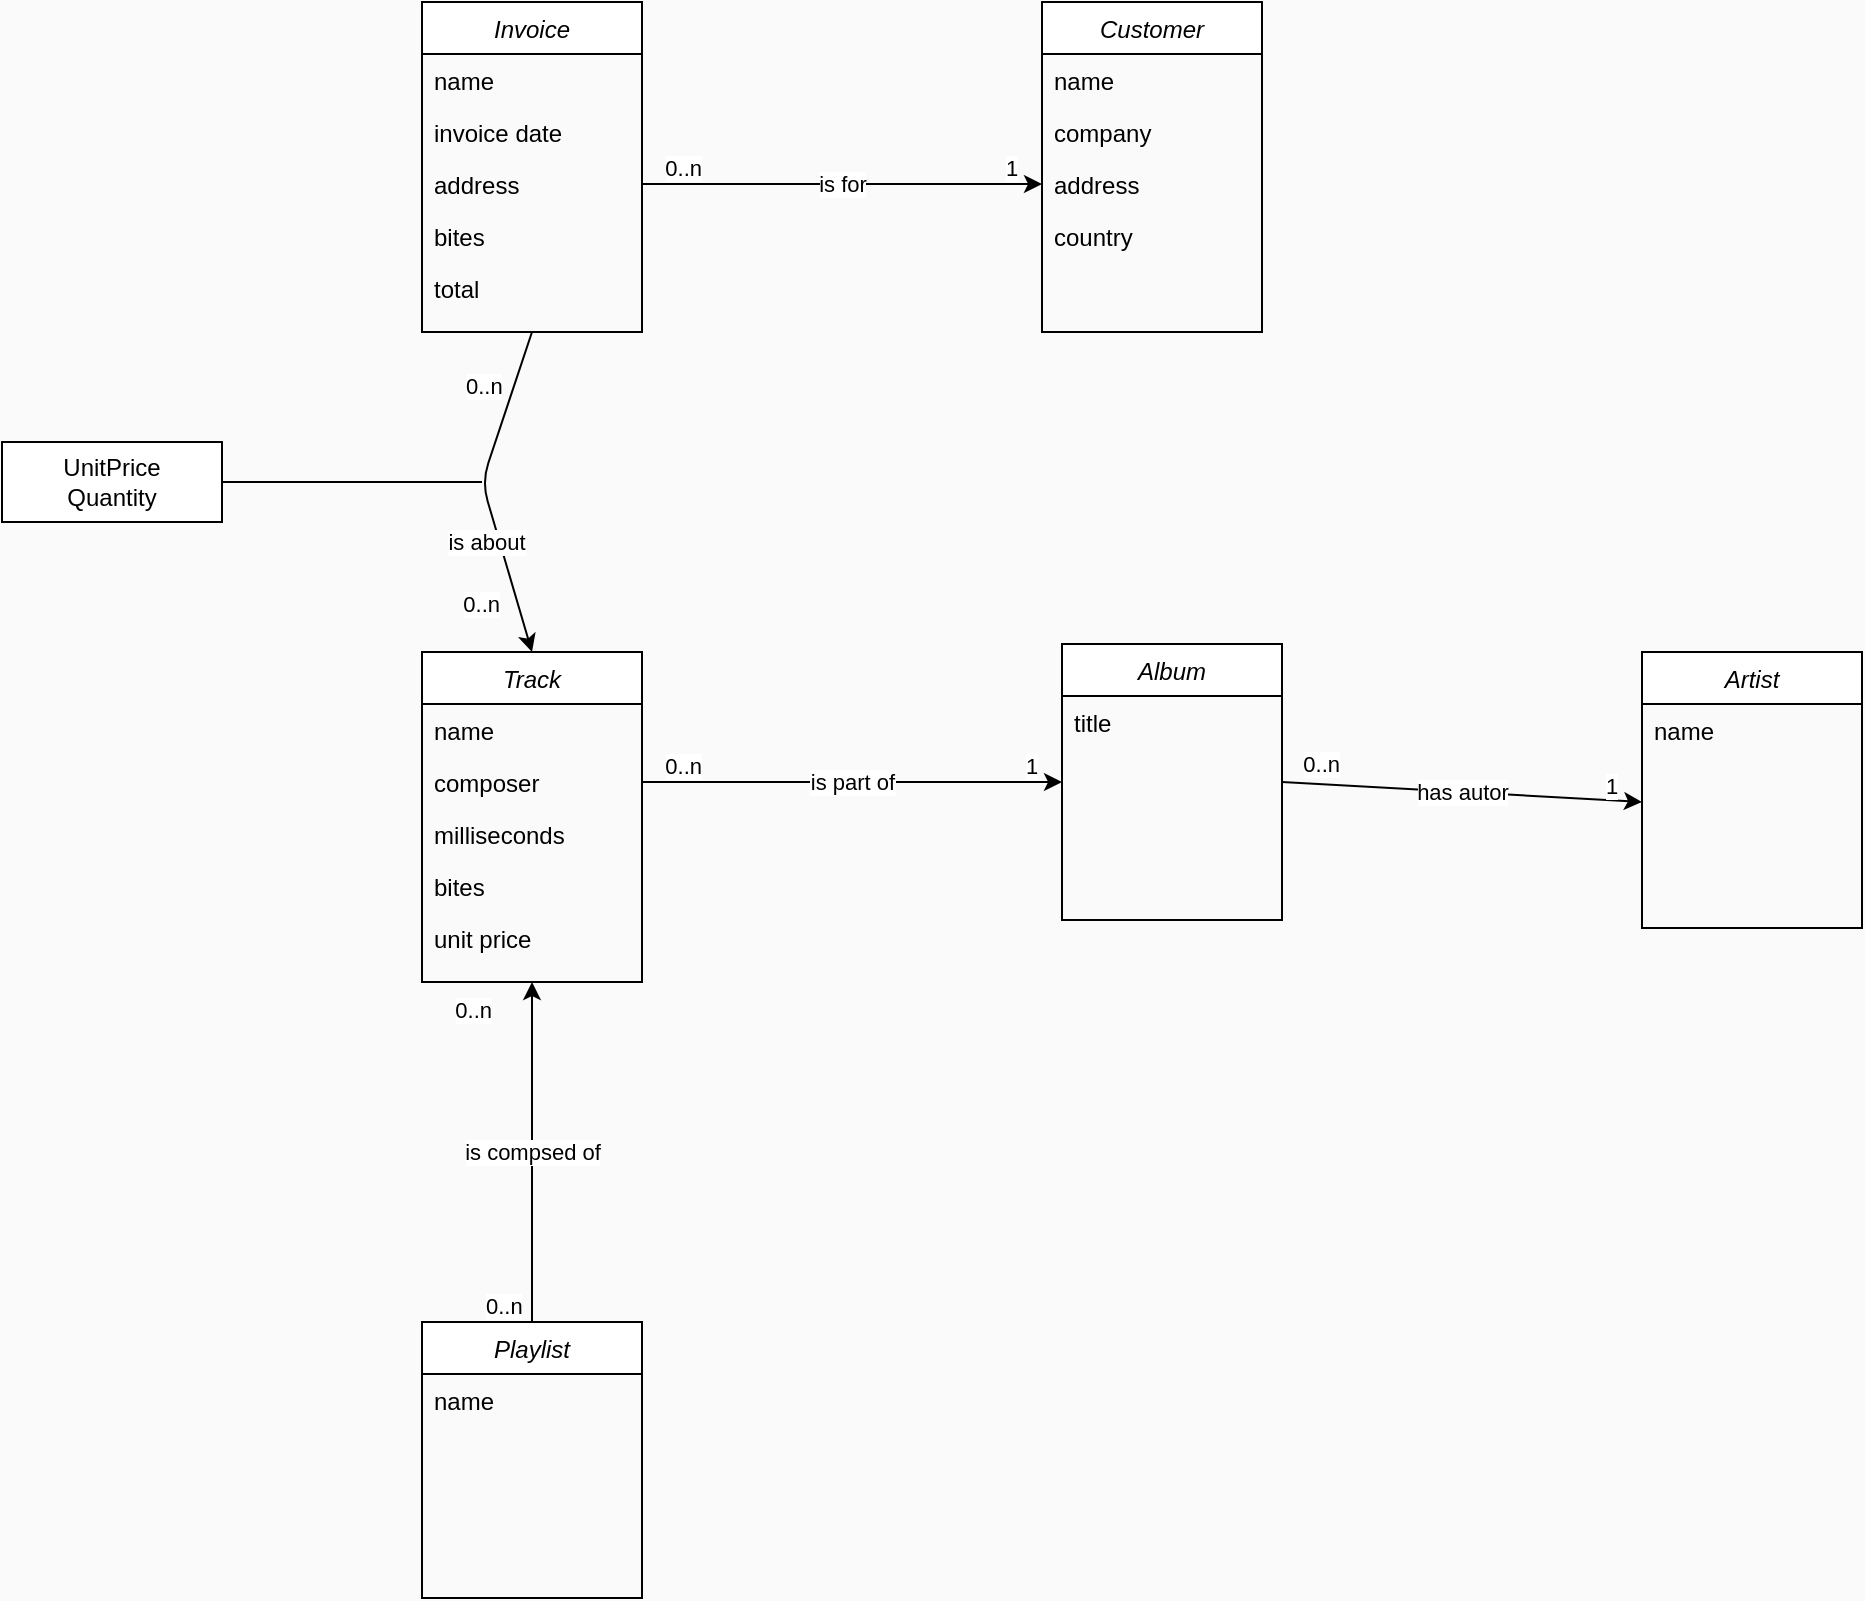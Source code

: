 <mxfile>
    <diagram id="qO5PG5j-UXc6JLTjZr45" name="Page-1">
        <mxGraphModel dx="401" dy="466" grid="1" gridSize="10" guides="1" tooltips="1" connect="1" arrows="1" fold="1" page="1" pageScale="1" pageWidth="850" pageHeight="1100" background="#FAFAFA" math="0" shadow="0">
            <root>
                <mxCell id="0"/>
                <mxCell id="1" parent="0"/>
                <mxCell id="2" value="Track" style="swimlane;fontStyle=2;align=center;verticalAlign=top;childLayout=stackLayout;horizontal=1;startSize=26;horizontalStack=0;resizeParent=1;resizeLast=0;collapsible=1;marginBottom=0;rounded=0;shadow=0;strokeWidth=1;" vertex="1" parent="1">
                    <mxGeometry x="1080" y="585" width="110" height="165" as="geometry">
                        <mxRectangle x="230" y="140" width="160" height="26" as="alternateBounds"/>
                    </mxGeometry>
                </mxCell>
                <mxCell id="3" value="name" style="text;align=left;verticalAlign=top;spacingLeft=4;spacingRight=4;overflow=hidden;rotatable=0;points=[[0,0.5],[1,0.5]];portConstraint=eastwest;" vertex="1" parent="2">
                    <mxGeometry y="26" width="110" height="26" as="geometry"/>
                </mxCell>
                <mxCell id="4" value="composer" style="text;align=left;verticalAlign=top;spacingLeft=4;spacingRight=4;overflow=hidden;rotatable=0;points=[[0,0.5],[1,0.5]];portConstraint=eastwest;rounded=0;shadow=0;html=0;" vertex="1" parent="2">
                    <mxGeometry y="52" width="110" height="26" as="geometry"/>
                </mxCell>
                <mxCell id="5" style="edgeStyle=elbowEdgeStyle;rounded=0;orthogonalLoop=1;jettySize=auto;elbow=vertical;html=1;exitX=0;exitY=0.5;exitDx=0;exitDy=0;" edge="1" parent="2" source="4" target="4">
                    <mxGeometry relative="1" as="geometry"/>
                </mxCell>
                <mxCell id="6" value="milliseconds" style="text;align=left;verticalAlign=top;spacingLeft=4;spacingRight=4;overflow=hidden;rotatable=0;points=[[0,0.5],[1,0.5]];portConstraint=eastwest;rounded=0;shadow=0;html=0;" vertex="1" parent="2">
                    <mxGeometry y="78" width="110" height="26" as="geometry"/>
                </mxCell>
                <mxCell id="37" value="bites" style="text;align=left;verticalAlign=top;spacingLeft=4;spacingRight=4;overflow=hidden;rotatable=0;points=[[0,0.5],[1,0.5]];portConstraint=eastwest;rounded=0;shadow=0;html=0;" vertex="1" parent="2">
                    <mxGeometry y="104" width="110" height="26" as="geometry"/>
                </mxCell>
                <mxCell id="38" value="unit price" style="text;align=left;verticalAlign=top;spacingLeft=4;spacingRight=4;overflow=hidden;rotatable=0;points=[[0,0.5],[1,0.5]];portConstraint=eastwest;rounded=0;shadow=0;html=0;" vertex="1" parent="2">
                    <mxGeometry y="130" width="110" height="26" as="geometry"/>
                </mxCell>
                <mxCell id="8" value="Playlist" style="swimlane;fontStyle=2;align=center;verticalAlign=top;childLayout=stackLayout;horizontal=1;startSize=26;horizontalStack=0;resizeParent=1;resizeLast=0;collapsible=1;marginBottom=0;rounded=0;shadow=0;strokeWidth=1;" vertex="1" parent="1">
                    <mxGeometry x="1080" y="920" width="110" height="138" as="geometry">
                        <mxRectangle x="230" y="140" width="160" height="26" as="alternateBounds"/>
                    </mxGeometry>
                </mxCell>
                <mxCell id="9" value="name" style="text;align=left;verticalAlign=top;spacingLeft=4;spacingRight=4;overflow=hidden;rotatable=0;points=[[0,0.5],[1,0.5]];portConstraint=eastwest;" vertex="1" parent="8">
                    <mxGeometry y="26" width="110" height="26" as="geometry"/>
                </mxCell>
                <mxCell id="11" style="edgeStyle=elbowEdgeStyle;rounded=0;orthogonalLoop=1;jettySize=auto;elbow=vertical;html=1;exitX=0;exitY=0.5;exitDx=0;exitDy=0;" edge="1" parent="8">
                    <mxGeometry relative="1" as="geometry">
                        <mxPoint y="65" as="sourcePoint"/>
                        <mxPoint y="65" as="targetPoint"/>
                    </mxGeometry>
                </mxCell>
                <mxCell id="13" value="" style="endArrow=classic;html=1;exitX=0.5;exitY=0;exitDx=0;exitDy=0;entryX=0.5;entryY=1;entryDx=0;entryDy=0;" edge="1" parent="1" source="8" target="2">
                    <mxGeometry x="0.139" y="-42" relative="1" as="geometry">
                        <mxPoint x="1175" y="837" as="sourcePoint"/>
                        <mxPoint x="1140" y="723" as="targetPoint"/>
                        <mxPoint as="offset"/>
                    </mxGeometry>
                </mxCell>
                <mxCell id="14" value="is compsed of" style="edgeLabel;resizable=0;html=1;align=center;verticalAlign=middle;" connectable="0" vertex="1" parent="13">
                    <mxGeometry relative="1" as="geometry"/>
                </mxCell>
                <mxCell id="15" value="0..n" style="edgeLabel;resizable=0;html=1;align=left;verticalAlign=bottom;" connectable="0" vertex="1" parent="13">
                    <mxGeometry x="-1" relative="1" as="geometry">
                        <mxPoint x="-25" as="offset"/>
                    </mxGeometry>
                </mxCell>
                <mxCell id="16" value="0..n" style="edgeLabel;resizable=0;html=1;align=right;verticalAlign=bottom;" connectable="0" vertex="1" parent="13">
                    <mxGeometry x="1" relative="1" as="geometry">
                        <mxPoint x="-20" y="22" as="offset"/>
                    </mxGeometry>
                </mxCell>
                <mxCell id="17" value="Album" style="swimlane;fontStyle=2;align=center;verticalAlign=top;childLayout=stackLayout;horizontal=1;startSize=26;horizontalStack=0;resizeParent=1;resizeLast=0;collapsible=1;marginBottom=0;rounded=0;shadow=0;strokeWidth=1;" vertex="1" parent="1">
                    <mxGeometry x="1400" y="581" width="110" height="138" as="geometry">
                        <mxRectangle x="230" y="140" width="160" height="26" as="alternateBounds"/>
                    </mxGeometry>
                </mxCell>
                <mxCell id="18" value="title" style="text;align=left;verticalAlign=top;spacingLeft=4;spacingRight=4;overflow=hidden;rotatable=0;points=[[0,0.5],[1,0.5]];portConstraint=eastwest;" vertex="1" parent="17">
                    <mxGeometry y="26" width="110" height="26" as="geometry"/>
                </mxCell>
                <mxCell id="20" style="edgeStyle=elbowEdgeStyle;rounded=0;orthogonalLoop=1;jettySize=auto;elbow=vertical;html=1;exitX=0;exitY=0.5;exitDx=0;exitDy=0;" edge="1" parent="17">
                    <mxGeometry relative="1" as="geometry">
                        <mxPoint y="65" as="sourcePoint"/>
                        <mxPoint y="65" as="targetPoint"/>
                    </mxGeometry>
                </mxCell>
                <mxCell id="22" value="Artist" style="swimlane;fontStyle=2;align=center;verticalAlign=top;childLayout=stackLayout;horizontal=1;startSize=26;horizontalStack=0;resizeParent=1;resizeLast=0;collapsible=1;marginBottom=0;rounded=0;shadow=0;strokeWidth=1;" vertex="1" parent="1">
                    <mxGeometry x="1690" y="585" width="110" height="138" as="geometry">
                        <mxRectangle x="230" y="140" width="160" height="26" as="alternateBounds"/>
                    </mxGeometry>
                </mxCell>
                <mxCell id="23" value="name" style="text;align=left;verticalAlign=top;spacingLeft=4;spacingRight=4;overflow=hidden;rotatable=0;points=[[0,0.5],[1,0.5]];portConstraint=eastwest;" vertex="1" parent="22">
                    <mxGeometry y="26" width="110" height="26" as="geometry"/>
                </mxCell>
                <mxCell id="25" style="edgeStyle=elbowEdgeStyle;rounded=0;orthogonalLoop=1;jettySize=auto;elbow=vertical;html=1;exitX=0;exitY=0.5;exitDx=0;exitDy=0;" edge="1" parent="22">
                    <mxGeometry relative="1" as="geometry">
                        <mxPoint y="65" as="sourcePoint"/>
                        <mxPoint y="65" as="targetPoint"/>
                    </mxGeometry>
                </mxCell>
                <mxCell id="28" value="Label" style="endArrow=none;html=1;exitX=0;exitY=0.5;exitDx=0;exitDy=0;entryX=1;entryY=0.5;entryDx=0;entryDy=0;startArrow=classic;startFill=1;endFill=0;" edge="1" parent="1" source="17" target="4">
                    <mxGeometry relative="1" as="geometry">
                        <mxPoint x="1395" y="620" as="sourcePoint"/>
                        <mxPoint x="1320" y="711" as="targetPoint"/>
                    </mxGeometry>
                </mxCell>
                <mxCell id="29" value="is part of" style="edgeLabel;resizable=0;html=1;align=center;verticalAlign=middle;" connectable="0" vertex="1" parent="28">
                    <mxGeometry relative="1" as="geometry"/>
                </mxCell>
                <mxCell id="30" value="1" style="edgeLabel;resizable=0;html=1;align=left;verticalAlign=bottom;" connectable="0" vertex="1" parent="28">
                    <mxGeometry x="-1" relative="1" as="geometry">
                        <mxPoint x="-20" as="offset"/>
                    </mxGeometry>
                </mxCell>
                <mxCell id="31" value="0..n" style="edgeLabel;resizable=0;html=1;align=right;verticalAlign=bottom;" connectable="0" vertex="1" parent="28">
                    <mxGeometry x="1" relative="1" as="geometry">
                        <mxPoint x="30" as="offset"/>
                    </mxGeometry>
                </mxCell>
                <mxCell id="32" style="edgeStyle=elbowEdgeStyle;rounded=0;orthogonalLoop=1;jettySize=auto;elbow=vertical;html=1;exitX=0;exitY=0.5;exitDx=0;exitDy=0;" edge="1" parent="1">
                    <mxGeometry relative="1" as="geometry">
                        <mxPoint x="1689" y="760" as="sourcePoint"/>
                        <mxPoint x="1689" y="760" as="targetPoint"/>
                    </mxGeometry>
                </mxCell>
                <mxCell id="33" value="Label" style="endArrow=none;html=1;entryX=1;entryY=0.5;entryDx=0;entryDy=0;startArrow=classic;startFill=1;endFill=0;" edge="1" parent="1" target="17">
                    <mxGeometry relative="1" as="geometry">
                        <mxPoint x="1690" y="660" as="sourcePoint"/>
                        <mxPoint x="1479" y="764" as="targetPoint"/>
                    </mxGeometry>
                </mxCell>
                <mxCell id="34" value="has autor" style="edgeLabel;resizable=0;html=1;align=center;verticalAlign=middle;" connectable="0" vertex="1" parent="33">
                    <mxGeometry relative="1" as="geometry"/>
                </mxCell>
                <mxCell id="35" value="1" style="edgeLabel;resizable=0;html=1;align=left;verticalAlign=bottom;" connectable="0" vertex="1" parent="33">
                    <mxGeometry x="-1" relative="1" as="geometry">
                        <mxPoint x="-20" as="offset"/>
                    </mxGeometry>
                </mxCell>
                <mxCell id="36" value="0..n" style="edgeLabel;resizable=0;html=1;align=right;verticalAlign=bottom;" connectable="0" vertex="1" parent="33">
                    <mxGeometry x="1" relative="1" as="geometry">
                        <mxPoint x="30" as="offset"/>
                    </mxGeometry>
                </mxCell>
                <mxCell id="39" value="Invoice" style="swimlane;fontStyle=2;align=center;verticalAlign=top;childLayout=stackLayout;horizontal=1;startSize=26;horizontalStack=0;resizeParent=1;resizeLast=0;collapsible=1;marginBottom=0;rounded=0;shadow=0;strokeWidth=1;" vertex="1" parent="1">
                    <mxGeometry x="1080" y="260" width="110" height="165" as="geometry">
                        <mxRectangle x="230" y="140" width="160" height="26" as="alternateBounds"/>
                    </mxGeometry>
                </mxCell>
                <mxCell id="40" value="name" style="text;align=left;verticalAlign=top;spacingLeft=4;spacingRight=4;overflow=hidden;rotatable=0;points=[[0,0.5],[1,0.5]];portConstraint=eastwest;" vertex="1" parent="39">
                    <mxGeometry y="26" width="110" height="26" as="geometry"/>
                </mxCell>
                <mxCell id="41" value="invoice date" style="text;align=left;verticalAlign=top;spacingLeft=4;spacingRight=4;overflow=hidden;rotatable=0;points=[[0,0.5],[1,0.5]];portConstraint=eastwest;rounded=0;shadow=0;html=0;" vertex="1" parent="39">
                    <mxGeometry y="52" width="110" height="26" as="geometry"/>
                </mxCell>
                <mxCell id="42" style="edgeStyle=elbowEdgeStyle;rounded=0;orthogonalLoop=1;jettySize=auto;elbow=vertical;html=1;exitX=0;exitY=0.5;exitDx=0;exitDy=0;" edge="1" parent="39" source="41" target="41">
                    <mxGeometry relative="1" as="geometry"/>
                </mxCell>
                <mxCell id="43" value="address" style="text;align=left;verticalAlign=top;spacingLeft=4;spacingRight=4;overflow=hidden;rotatable=0;points=[[0,0.5],[1,0.5]];portConstraint=eastwest;rounded=0;shadow=0;html=0;" vertex="1" parent="39">
                    <mxGeometry y="78" width="110" height="26" as="geometry"/>
                </mxCell>
                <mxCell id="44" value="bites" style="text;align=left;verticalAlign=top;spacingLeft=4;spacingRight=4;overflow=hidden;rotatable=0;points=[[0,0.5],[1,0.5]];portConstraint=eastwest;rounded=0;shadow=0;html=0;" vertex="1" parent="39">
                    <mxGeometry y="104" width="110" height="26" as="geometry"/>
                </mxCell>
                <mxCell id="45" value="total" style="text;align=left;verticalAlign=top;spacingLeft=4;spacingRight=4;overflow=hidden;rotatable=0;points=[[0,0.5],[1,0.5]];portConstraint=eastwest;rounded=0;shadow=0;html=0;" vertex="1" parent="39">
                    <mxGeometry y="130" width="110" height="26" as="geometry"/>
                </mxCell>
                <mxCell id="46" value="Customer" style="swimlane;fontStyle=2;align=center;verticalAlign=top;childLayout=stackLayout;horizontal=1;startSize=26;horizontalStack=0;resizeParent=1;resizeLast=0;collapsible=1;marginBottom=0;rounded=0;shadow=0;strokeWidth=1;" vertex="1" parent="1">
                    <mxGeometry x="1390" y="260" width="110" height="165" as="geometry">
                        <mxRectangle x="230" y="140" width="160" height="26" as="alternateBounds"/>
                    </mxGeometry>
                </mxCell>
                <mxCell id="47" value="name" style="text;align=left;verticalAlign=top;spacingLeft=4;spacingRight=4;overflow=hidden;rotatable=0;points=[[0,0.5],[1,0.5]];portConstraint=eastwest;" vertex="1" parent="46">
                    <mxGeometry y="26" width="110" height="26" as="geometry"/>
                </mxCell>
                <mxCell id="48" value="company" style="text;align=left;verticalAlign=top;spacingLeft=4;spacingRight=4;overflow=hidden;rotatable=0;points=[[0,0.5],[1,0.5]];portConstraint=eastwest;rounded=0;shadow=0;html=0;" vertex="1" parent="46">
                    <mxGeometry y="52" width="110" height="26" as="geometry"/>
                </mxCell>
                <mxCell id="49" style="edgeStyle=elbowEdgeStyle;rounded=0;orthogonalLoop=1;jettySize=auto;elbow=vertical;html=1;exitX=0;exitY=0.5;exitDx=0;exitDy=0;" edge="1" parent="46" source="48" target="48">
                    <mxGeometry relative="1" as="geometry"/>
                </mxCell>
                <mxCell id="50" value="address" style="text;align=left;verticalAlign=top;spacingLeft=4;spacingRight=4;overflow=hidden;rotatable=0;points=[[0,0.5],[1,0.5]];portConstraint=eastwest;rounded=0;shadow=0;html=0;" vertex="1" parent="46">
                    <mxGeometry y="78" width="110" height="26" as="geometry"/>
                </mxCell>
                <mxCell id="51" value="country" style="text;align=left;verticalAlign=top;spacingLeft=4;spacingRight=4;overflow=hidden;rotatable=0;points=[[0,0.5],[1,0.5]];portConstraint=eastwest;rounded=0;shadow=0;html=0;" vertex="1" parent="46">
                    <mxGeometry y="104" width="110" height="26" as="geometry"/>
                </mxCell>
                <mxCell id="53" style="edgeStyle=elbowEdgeStyle;rounded=0;orthogonalLoop=1;jettySize=auto;elbow=vertical;html=1;exitX=0;exitY=0.5;exitDx=0;exitDy=0;" edge="1" parent="1">
                    <mxGeometry relative="1" as="geometry">
                        <mxPoint x="1410" y="500" as="sourcePoint"/>
                        <mxPoint x="1410" y="500" as="targetPoint"/>
                    </mxGeometry>
                </mxCell>
                <mxCell id="54" value="is for" style="endArrow=none;html=1;exitX=0;exitY=0.5;exitDx=0;exitDy=0;entryX=1;entryY=0.5;entryDx=0;entryDy=0;startArrow=classic;startFill=1;endFill=0;" edge="1" parent="1" source="50" target="43">
                    <mxGeometry relative="1" as="geometry">
                        <mxPoint x="1410" y="504" as="sourcePoint"/>
                        <mxPoint x="1200" y="504" as="targetPoint"/>
                    </mxGeometry>
                </mxCell>
                <mxCell id="56" value="1" style="edgeLabel;resizable=0;html=1;align=left;verticalAlign=bottom;" connectable="0" vertex="1" parent="54">
                    <mxGeometry x="-1" relative="1" as="geometry">
                        <mxPoint x="-20" as="offset"/>
                    </mxGeometry>
                </mxCell>
                <mxCell id="57" value="0..n" style="edgeLabel;resizable=0;html=1;align=right;verticalAlign=bottom;" connectable="0" vertex="1" parent="54">
                    <mxGeometry x="1" relative="1" as="geometry">
                        <mxPoint x="30" as="offset"/>
                    </mxGeometry>
                </mxCell>
                <mxCell id="58" value="" style="endArrow=classic;html=1;entryX=0.5;entryY=0;entryDx=0;entryDy=0;exitX=0.5;exitY=1;exitDx=0;exitDy=0;" edge="1" parent="1" source="39" target="2">
                    <mxGeometry x="0.139" y="-42" relative="1" as="geometry">
                        <mxPoint x="930" y="450" as="sourcePoint"/>
                        <mxPoint x="990" y="500" as="targetPoint"/>
                        <mxPoint as="offset"/>
                        <Array as="points">
                            <mxPoint x="1110" y="500"/>
                        </Array>
                    </mxGeometry>
                </mxCell>
                <mxCell id="59" value="is about" style="edgeLabel;resizable=0;html=1;align=center;verticalAlign=middle;" connectable="0" vertex="1" parent="58">
                    <mxGeometry relative="1" as="geometry">
                        <mxPoint y="25" as="offset"/>
                    </mxGeometry>
                </mxCell>
                <mxCell id="60" value="0..n" style="edgeLabel;resizable=0;html=1;align=left;verticalAlign=bottom;" connectable="0" vertex="1" parent="58">
                    <mxGeometry x="-1" relative="1" as="geometry">
                        <mxPoint x="-35" y="35" as="offset"/>
                    </mxGeometry>
                </mxCell>
                <mxCell id="61" value="0..n" style="edgeLabel;resizable=0;html=1;align=right;verticalAlign=bottom;" connectable="0" vertex="1" parent="58">
                    <mxGeometry x="1" relative="1" as="geometry">
                        <mxPoint x="-15" y="-15" as="offset"/>
                    </mxGeometry>
                </mxCell>
                <mxCell id="62" value="" style="endArrow=none;html=1;endFill=0;entryX=1;entryY=0.5;entryDx=0;entryDy=0;" edge="1" parent="1" target="67">
                    <mxGeometry x="0.139" y="-42" relative="1" as="geometry">
                        <mxPoint x="1110" y="500" as="sourcePoint"/>
                        <mxPoint x="930" y="510" as="targetPoint"/>
                        <mxPoint as="offset"/>
                    </mxGeometry>
                </mxCell>
                <mxCell id="67" value="UnitPrice&lt;div&gt;Quantity&lt;/div&gt;" style="rounded=0;whiteSpace=wrap;html=1;align=center;" vertex="1" parent="1">
                    <mxGeometry x="870" y="480" width="110" height="40" as="geometry"/>
                </mxCell>
            </root>
        </mxGraphModel>
    </diagram>
</mxfile>